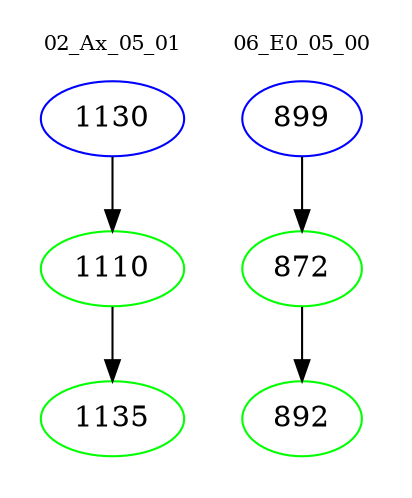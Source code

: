 digraph{
subgraph cluster_0 {
color = white
label = "02_Ax_05_01";
fontsize=10;
T0_1130 [label="1130", color="blue"]
T0_1130 -> T0_1110 [color="black"]
T0_1110 [label="1110", color="green"]
T0_1110 -> T0_1135 [color="black"]
T0_1135 [label="1135", color="green"]
}
subgraph cluster_1 {
color = white
label = "06_E0_05_00";
fontsize=10;
T1_899 [label="899", color="blue"]
T1_899 -> T1_872 [color="black"]
T1_872 [label="872", color="green"]
T1_872 -> T1_892 [color="black"]
T1_892 [label="892", color="green"]
}
}
